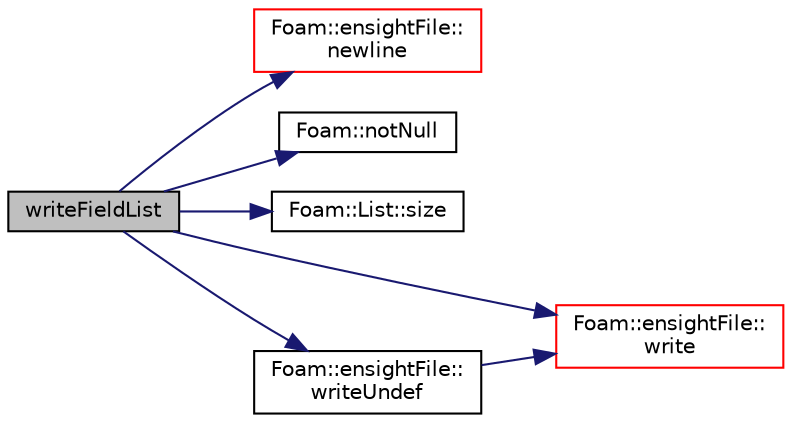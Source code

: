 digraph "writeFieldList"
{
  bgcolor="transparent";
  edge [fontname="Helvetica",fontsize="10",labelfontname="Helvetica",labelfontsize="10"];
  node [fontname="Helvetica",fontsize="10",shape=record];
  rankdir="LR";
  Node1 [label="writeFieldList",height=0.2,width=0.4,color="black", fillcolor="grey75", style="filled", fontcolor="black"];
  Node1 -> Node2 [color="midnightblue",fontsize="10",style="solid",fontname="Helvetica"];
  Node2 [label="Foam::ensightFile::\lnewline",height=0.2,width=0.4,color="red",URL="$a00653.html#ab5159a45ba6da86b4085607bea7569dc",tooltip="Add carriage return to ascii stream. "];
  Node1 -> Node3 [color="midnightblue",fontsize="10",style="solid",fontname="Helvetica"];
  Node3 [label="Foam::notNull",height=0.2,width=0.4,color="black",URL="$a10974.html#a86b78efa204a96e7e7ef82a2df3571d6",tooltip="Return true if t is not a reference to the nullObject of type T. "];
  Node1 -> Node4 [color="midnightblue",fontsize="10",style="solid",fontname="Helvetica"];
  Node4 [label="Foam::List::size",height=0.2,width=0.4,color="black",URL="$a01391.html#a8a5f6fa29bd4b500caf186f60245b384",tooltip="Override size to be inconsistent with allocated storage. "];
  Node1 -> Node5 [color="midnightblue",fontsize="10",style="solid",fontname="Helvetica"];
  Node5 [label="Foam::ensightFile::\lwrite",height=0.2,width=0.4,color="red",URL="$a00653.html#a585eddd24704fabf8fb2b6f1da342813",tooltip="Binary write. "];
  Node1 -> Node6 [color="midnightblue",fontsize="10",style="solid",fontname="Helvetica"];
  Node6 [label="Foam::ensightFile::\lwriteUndef",height=0.2,width=0.4,color="black",URL="$a00653.html#a78c5754247aa69564724451d439308d7",tooltip="Write undef value. "];
  Node6 -> Node5 [color="midnightblue",fontsize="10",style="solid",fontname="Helvetica"];
}
